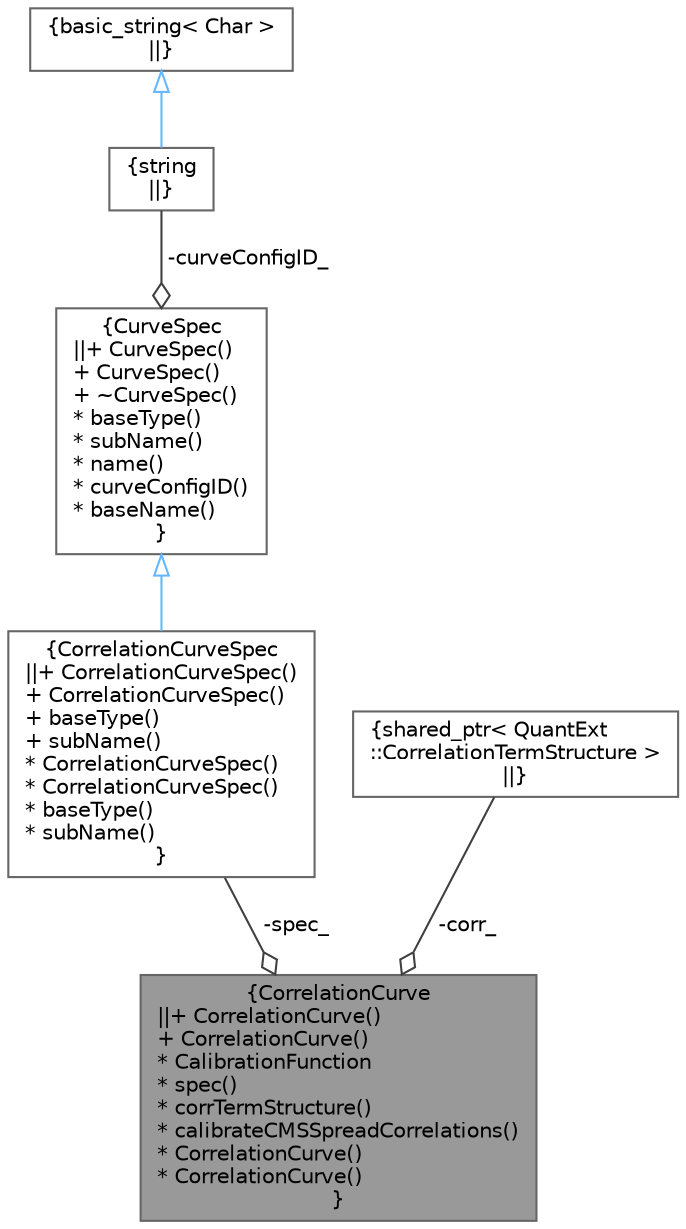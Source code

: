digraph "CorrelationCurve"
{
 // INTERACTIVE_SVG=YES
 // LATEX_PDF_SIZE
  bgcolor="transparent";
  edge [fontname=Helvetica,fontsize=10,labelfontname=Helvetica,labelfontsize=10];
  node [fontname=Helvetica,fontsize=10,shape=box,height=0.2,width=0.4];
  Node1 [label="{CorrelationCurve\n||+ CorrelationCurve()\l+ CorrelationCurve()\l* CalibrationFunction\l* spec()\l* corrTermStructure()\l* calibrateCMSSpreadCorrelations()\l* CorrelationCurve()\l* CorrelationCurve()\l}",height=0.2,width=0.4,color="gray40", fillcolor="grey60", style="filled", fontcolor="black",tooltip="Wrapper class for building correlation structures."];
  Node2 -> Node1 [color="grey25",style="solid",label=" -spec_" ,arrowhead="odiamond"];
  Node2 [label="{CorrelationCurveSpec\n||+ CorrelationCurveSpec()\l+ CorrelationCurveSpec()\l+ baseType()\l+ subName()\l* CorrelationCurveSpec()\l* CorrelationCurveSpec()\l* baseType()\l* subName()\l}",height=0.2,width=0.4,color="gray40", fillcolor="white", style="filled",URL="$classore_1_1data_1_1_correlation_curve_spec.html",tooltip="Correlation curve description."];
  Node3 -> Node2 [dir="back",color="steelblue1",style="solid",arrowtail="onormal"];
  Node3 [label="{CurveSpec\n||+ CurveSpec()\l+ CurveSpec()\l+ ~CurveSpec()\l* baseType()\l* subName()\l* name()\l* curveConfigID()\l* baseName()\l}",height=0.2,width=0.4,color="gray40", fillcolor="white", style="filled",URL="$classore_1_1data_1_1_curve_spec.html",tooltip="Curve Specification."];
  Node4 -> Node3 [color="grey25",style="solid",label=" -curveConfigID_" ,arrowhead="odiamond"];
  Node4 [label="{string\n||}",height=0.2,width=0.4,color="gray40", fillcolor="white", style="filled",tooltip=" "];
  Node5 -> Node4 [dir="back",color="steelblue1",style="solid",arrowtail="onormal"];
  Node5 [label="{basic_string\< Char \>\n||}",height=0.2,width=0.4,color="gray40", fillcolor="white", style="filled",tooltip=" "];
  Node6 -> Node1 [color="grey25",style="solid",label=" -corr_" ,arrowhead="odiamond"];
  Node6 [label="{shared_ptr\< QuantExt\l::CorrelationTermStructure \>\n||}",height=0.2,width=0.4,color="gray40", fillcolor="white", style="filled",tooltip=" "];
}

